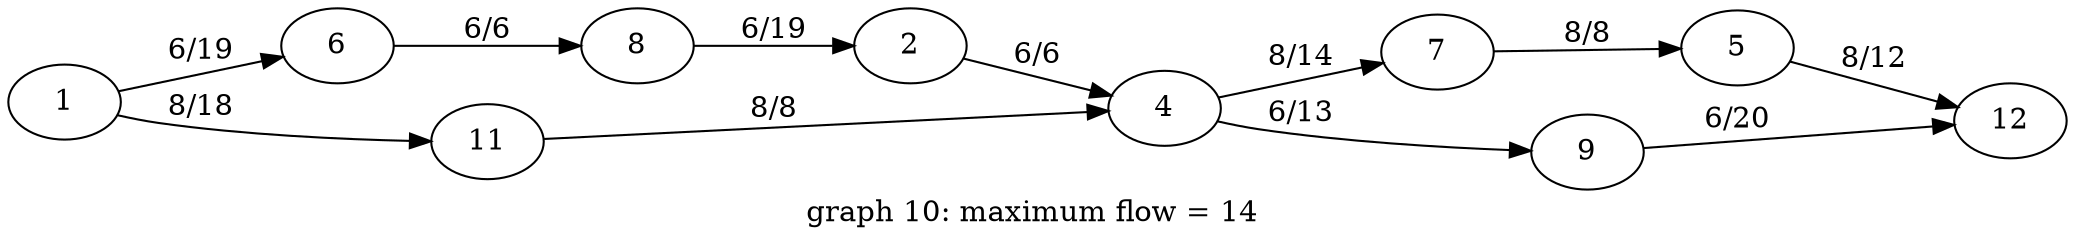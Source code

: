 digraph g{

rankdir = LR

2 -> 4 [label = " 6/6 "];
4 -> 7 [label = " 8/14 "];
4 -> 9 [label = " 6/13 "];
6 -> 8 [label = " 6/6 "];
7 -> 5 [label = " 8/8 "];
8 -> 2 [label = " 6/19 "];
11 -> 4 [label = " 8/8 "];
1 -> 11 [label = " 8/18 "];
1 -> 6 [label = " 6/19 "];
9 -> 12 [label = " 6/20 "];
5 -> 12 [label = " 8/12 "];

label = "graph 10: maximum flow = 14 "
}